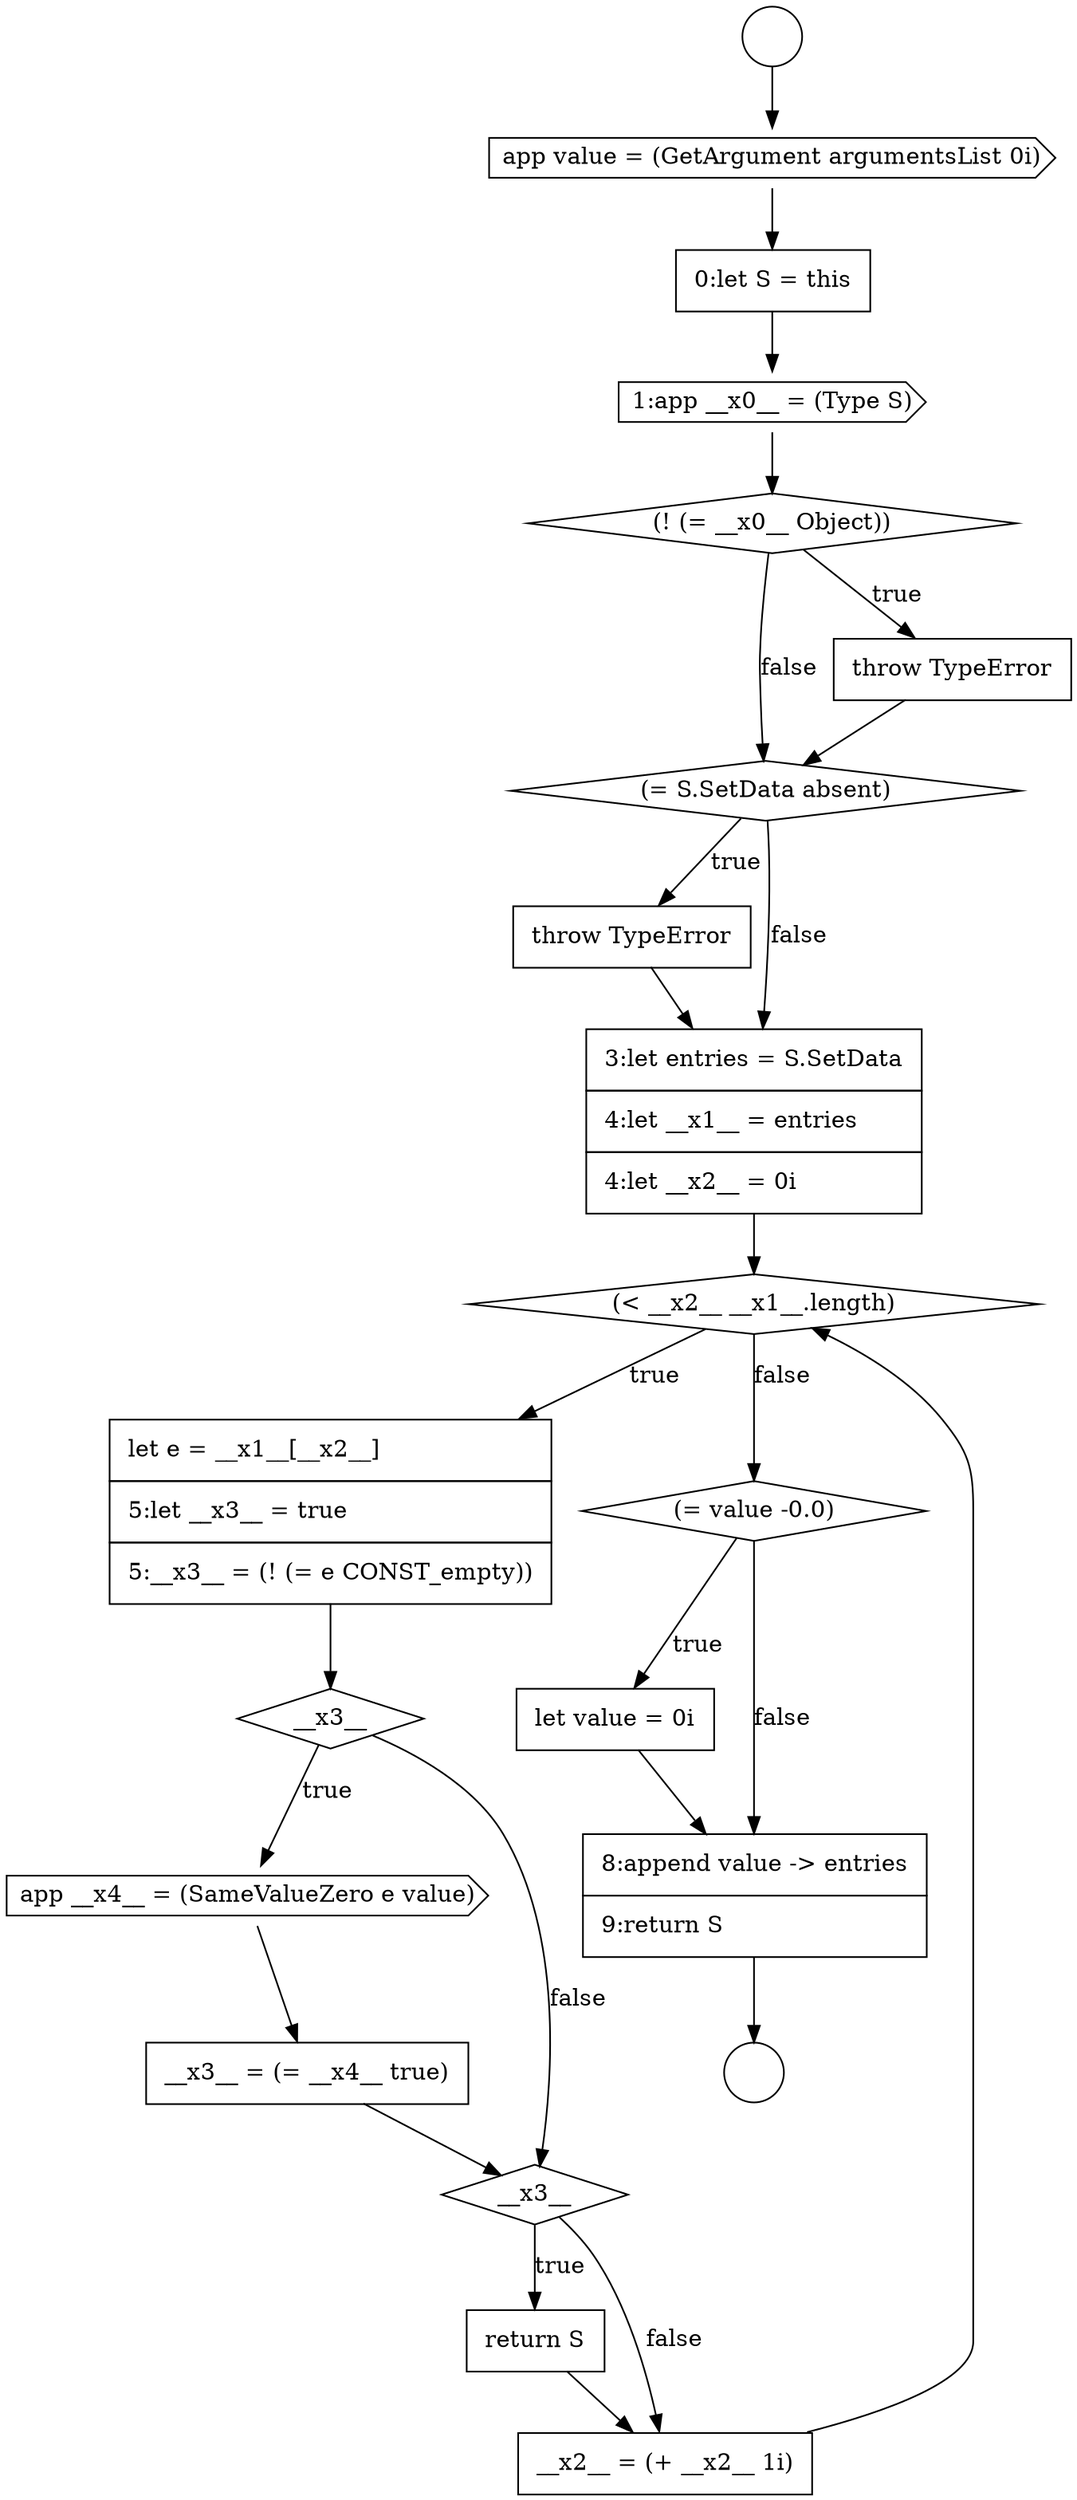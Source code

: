 digraph {
  node14538 [shape=none, margin=0, label=<<font color="black">
    <table border="0" cellborder="1" cellspacing="0" cellpadding="10">
      <tr><td align="left">throw TypeError</td></tr>
    </table>
  </font>> color="black" fillcolor="white" style=filled]
  node14542 [shape=diamond, label=<<font color="black">__x3__</font>> color="black" fillcolor="white" style=filled]
  node14537 [shape=diamond, label=<<font color="black">(= S.SetData absent)</font>> color="black" fillcolor="white" style=filled]
  node14541 [shape=none, margin=0, label=<<font color="black">
    <table border="0" cellborder="1" cellspacing="0" cellpadding="10">
      <tr><td align="left">let e = __x1__[__x2__]</td></tr>
      <tr><td align="left">5:let __x3__ = true</td></tr>
      <tr><td align="left">5:__x3__ = (! (= e CONST_empty))</td></tr>
    </table>
  </font>> color="black" fillcolor="white" style=filled]
  node14548 [shape=diamond, label=<<font color="black">(= value -0.0)</font>> color="black" fillcolor="white" style=filled]
  node14534 [shape=cds, label=<<font color="black">1:app __x0__ = (Type S)</font>> color="black" fillcolor="white" style=filled]
  node14544 [shape=none, margin=0, label=<<font color="black">
    <table border="0" cellborder="1" cellspacing="0" cellpadding="10">
      <tr><td align="left">__x3__ = (= __x4__ true)</td></tr>
    </table>
  </font>> color="black" fillcolor="white" style=filled]
  node14549 [shape=none, margin=0, label=<<font color="black">
    <table border="0" cellborder="1" cellspacing="0" cellpadding="10">
      <tr><td align="left">let value = 0i</td></tr>
    </table>
  </font>> color="black" fillcolor="white" style=filled]
  node14540 [shape=diamond, label=<<font color="black">(&lt; __x2__ __x1__.length)</font>> color="black" fillcolor="white" style=filled]
  node14543 [shape=cds, label=<<font color="black">app __x4__ = (SameValueZero e value)</font>> color="black" fillcolor="white" style=filled]
  node14539 [shape=none, margin=0, label=<<font color="black">
    <table border="0" cellborder="1" cellspacing="0" cellpadding="10">
      <tr><td align="left">3:let entries = S.SetData</td></tr>
      <tr><td align="left">4:let __x1__ = entries</td></tr>
      <tr><td align="left">4:let __x2__ = 0i</td></tr>
    </table>
  </font>> color="black" fillcolor="white" style=filled]
  node14536 [shape=none, margin=0, label=<<font color="black">
    <table border="0" cellborder="1" cellspacing="0" cellpadding="10">
      <tr><td align="left">throw TypeError</td></tr>
    </table>
  </font>> color="black" fillcolor="white" style=filled]
  node14546 [shape=none, margin=0, label=<<font color="black">
    <table border="0" cellborder="1" cellspacing="0" cellpadding="10">
      <tr><td align="left">return S</td></tr>
    </table>
  </font>> color="black" fillcolor="white" style=filled]
  node14531 [shape=circle label=" " color="black" fillcolor="white" style=filled]
  node14533 [shape=none, margin=0, label=<<font color="black">
    <table border="0" cellborder="1" cellspacing="0" cellpadding="10">
      <tr><td align="left">0:let S = this</td></tr>
    </table>
  </font>> color="black" fillcolor="white" style=filled]
  node14532 [shape=cds, label=<<font color="black">app value = (GetArgument argumentsList 0i)</font>> color="black" fillcolor="white" style=filled]
  node14547 [shape=none, margin=0, label=<<font color="black">
    <table border="0" cellborder="1" cellspacing="0" cellpadding="10">
      <tr><td align="left">__x2__ = (+ __x2__ 1i)</td></tr>
    </table>
  </font>> color="black" fillcolor="white" style=filled]
  node14535 [shape=diamond, label=<<font color="black">(! (= __x0__ Object))</font>> color="black" fillcolor="white" style=filled]
  node14530 [shape=circle label=" " color="black" fillcolor="white" style=filled]
  node14550 [shape=none, margin=0, label=<<font color="black">
    <table border="0" cellborder="1" cellspacing="0" cellpadding="10">
      <tr><td align="left">8:append value -&gt; entries</td></tr>
      <tr><td align="left">9:return S</td></tr>
    </table>
  </font>> color="black" fillcolor="white" style=filled]
  node14545 [shape=diamond, label=<<font color="black">__x3__</font>> color="black" fillcolor="white" style=filled]
  node14546 -> node14547 [ color="black"]
  node14536 -> node14537 [ color="black"]
  node14542 -> node14543 [label=<<font color="black">true</font>> color="black"]
  node14542 -> node14545 [label=<<font color="black">false</font>> color="black"]
  node14547 -> node14540 [ color="black"]
  node14534 -> node14535 [ color="black"]
  node14544 -> node14545 [ color="black"]
  node14538 -> node14539 [ color="black"]
  node14540 -> node14541 [label=<<font color="black">true</font>> color="black"]
  node14540 -> node14548 [label=<<font color="black">false</font>> color="black"]
  node14533 -> node14534 [ color="black"]
  node14541 -> node14542 [ color="black"]
  node14548 -> node14549 [label=<<font color="black">true</font>> color="black"]
  node14548 -> node14550 [label=<<font color="black">false</font>> color="black"]
  node14539 -> node14540 [ color="black"]
  node14530 -> node14532 [ color="black"]
  node14545 -> node14546 [label=<<font color="black">true</font>> color="black"]
  node14545 -> node14547 [label=<<font color="black">false</font>> color="black"]
  node14532 -> node14533 [ color="black"]
  node14543 -> node14544 [ color="black"]
  node14549 -> node14550 [ color="black"]
  node14550 -> node14531 [ color="black"]
  node14535 -> node14536 [label=<<font color="black">true</font>> color="black"]
  node14535 -> node14537 [label=<<font color="black">false</font>> color="black"]
  node14537 -> node14538 [label=<<font color="black">true</font>> color="black"]
  node14537 -> node14539 [label=<<font color="black">false</font>> color="black"]
}
